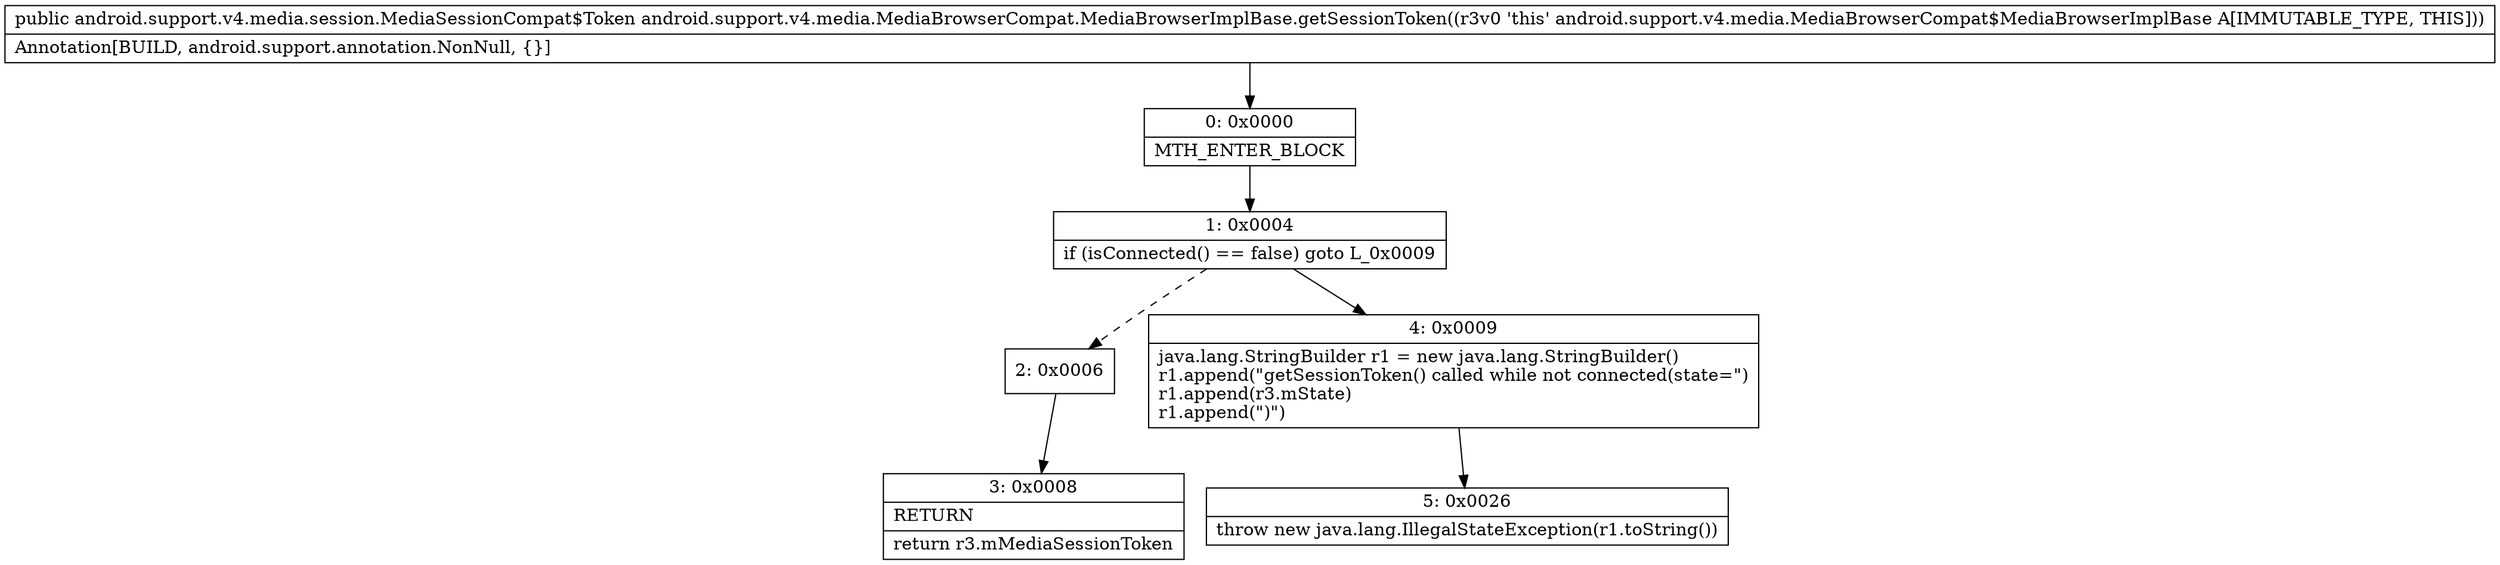 digraph "CFG forandroid.support.v4.media.MediaBrowserCompat.MediaBrowserImplBase.getSessionToken()Landroid\/support\/v4\/media\/session\/MediaSessionCompat$Token;" {
Node_0 [shape=record,label="{0\:\ 0x0000|MTH_ENTER_BLOCK\l}"];
Node_1 [shape=record,label="{1\:\ 0x0004|if (isConnected() == false) goto L_0x0009\l}"];
Node_2 [shape=record,label="{2\:\ 0x0006}"];
Node_3 [shape=record,label="{3\:\ 0x0008|RETURN\l|return r3.mMediaSessionToken\l}"];
Node_4 [shape=record,label="{4\:\ 0x0009|java.lang.StringBuilder r1 = new java.lang.StringBuilder()\lr1.append(\"getSessionToken() called while not connected(state=\")\lr1.append(r3.mState)\lr1.append(\")\")\l}"];
Node_5 [shape=record,label="{5\:\ 0x0026|throw new java.lang.IllegalStateException(r1.toString())\l}"];
MethodNode[shape=record,label="{public android.support.v4.media.session.MediaSessionCompat$Token android.support.v4.media.MediaBrowserCompat.MediaBrowserImplBase.getSessionToken((r3v0 'this' android.support.v4.media.MediaBrowserCompat$MediaBrowserImplBase A[IMMUTABLE_TYPE, THIS]))  | Annotation[BUILD, android.support.annotation.NonNull, \{\}]\l}"];
MethodNode -> Node_0;
Node_0 -> Node_1;
Node_1 -> Node_2[style=dashed];
Node_1 -> Node_4;
Node_2 -> Node_3;
Node_4 -> Node_5;
}

